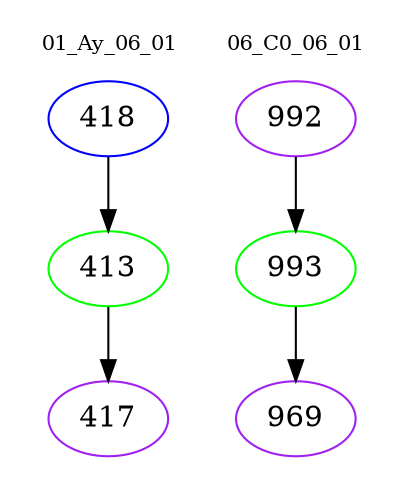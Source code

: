 digraph{
subgraph cluster_0 {
color = white
label = "01_Ay_06_01";
fontsize=10;
T0_418 [label="418", color="blue"]
T0_418 -> T0_413 [color="black"]
T0_413 [label="413", color="green"]
T0_413 -> T0_417 [color="black"]
T0_417 [label="417", color="purple"]
}
subgraph cluster_1 {
color = white
label = "06_C0_06_01";
fontsize=10;
T1_992 [label="992", color="purple"]
T1_992 -> T1_993 [color="black"]
T1_993 [label="993", color="green"]
T1_993 -> T1_969 [color="black"]
T1_969 [label="969", color="purple"]
}
}
